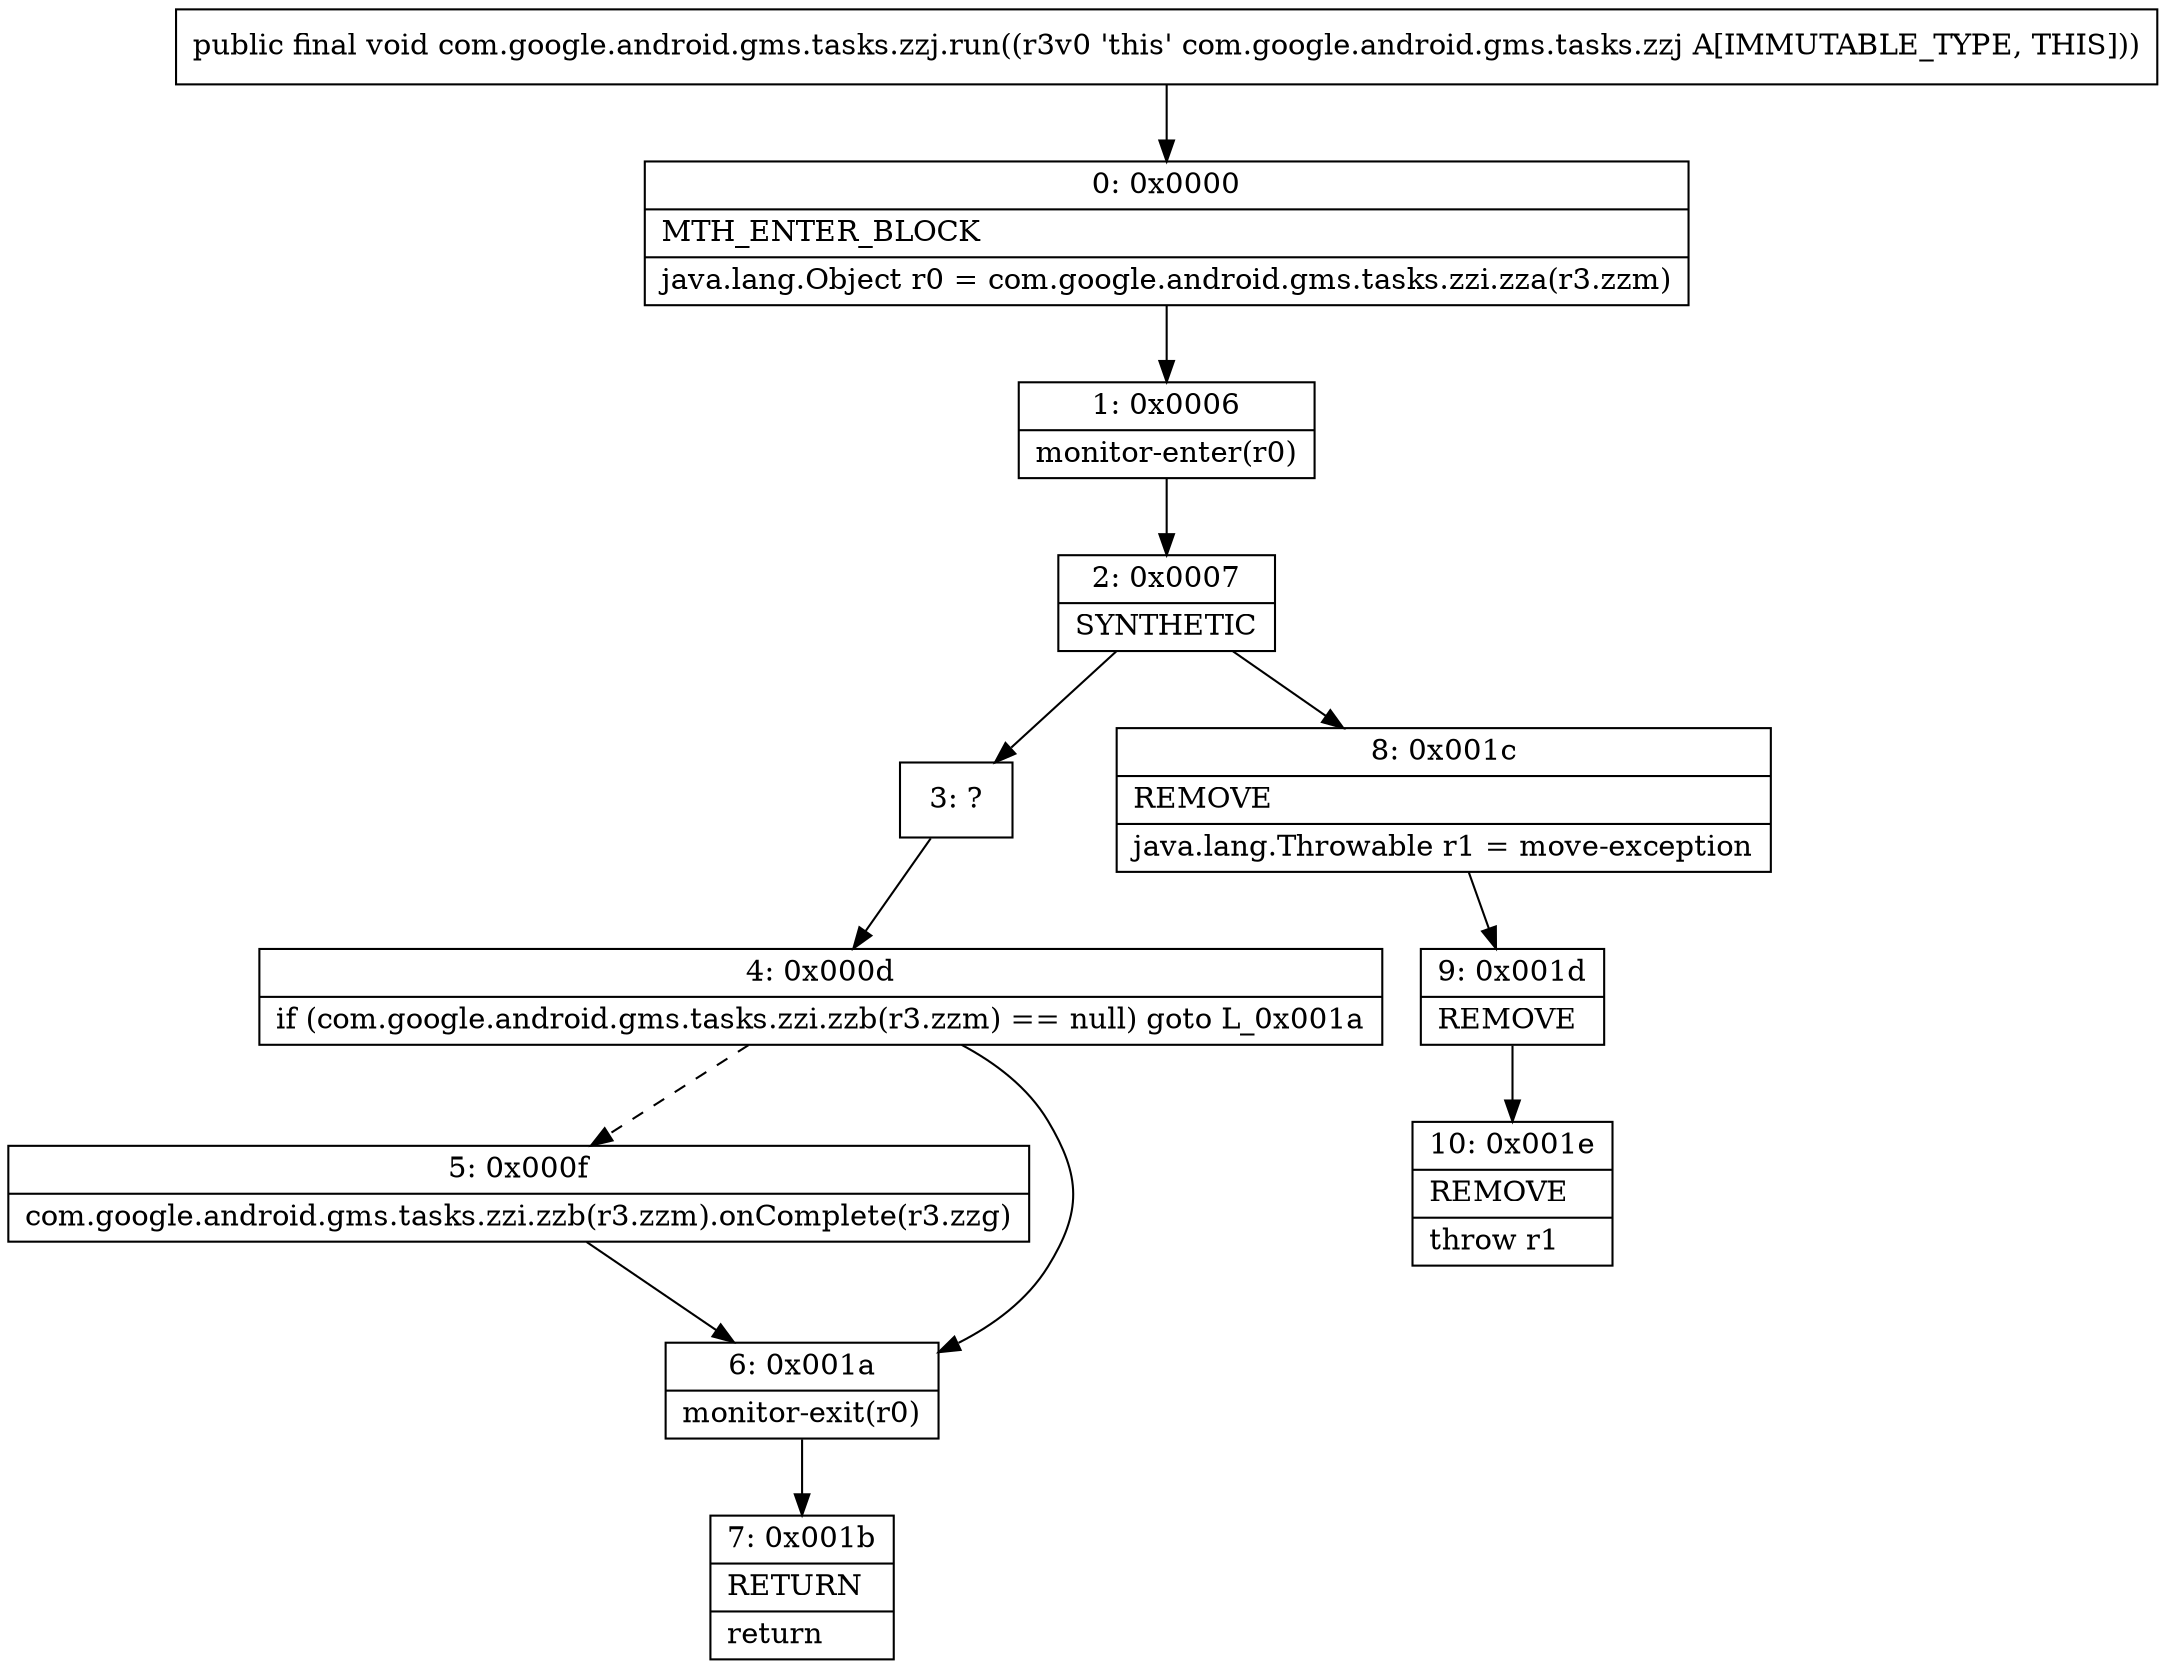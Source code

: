 digraph "CFG forcom.google.android.gms.tasks.zzj.run()V" {
Node_0 [shape=record,label="{0\:\ 0x0000|MTH_ENTER_BLOCK\l|java.lang.Object r0 = com.google.android.gms.tasks.zzi.zza(r3.zzm)\l}"];
Node_1 [shape=record,label="{1\:\ 0x0006|monitor\-enter(r0)\l}"];
Node_2 [shape=record,label="{2\:\ 0x0007|SYNTHETIC\l}"];
Node_3 [shape=record,label="{3\:\ ?}"];
Node_4 [shape=record,label="{4\:\ 0x000d|if (com.google.android.gms.tasks.zzi.zzb(r3.zzm) == null) goto L_0x001a\l}"];
Node_5 [shape=record,label="{5\:\ 0x000f|com.google.android.gms.tasks.zzi.zzb(r3.zzm).onComplete(r3.zzg)\l}"];
Node_6 [shape=record,label="{6\:\ 0x001a|monitor\-exit(r0)\l}"];
Node_7 [shape=record,label="{7\:\ 0x001b|RETURN\l|return\l}"];
Node_8 [shape=record,label="{8\:\ 0x001c|REMOVE\l|java.lang.Throwable r1 = move\-exception\l}"];
Node_9 [shape=record,label="{9\:\ 0x001d|REMOVE\l}"];
Node_10 [shape=record,label="{10\:\ 0x001e|REMOVE\l|throw r1\l}"];
MethodNode[shape=record,label="{public final void com.google.android.gms.tasks.zzj.run((r3v0 'this' com.google.android.gms.tasks.zzj A[IMMUTABLE_TYPE, THIS])) }"];
MethodNode -> Node_0;
Node_0 -> Node_1;
Node_1 -> Node_2;
Node_2 -> Node_3;
Node_2 -> Node_8;
Node_3 -> Node_4;
Node_4 -> Node_5[style=dashed];
Node_4 -> Node_6;
Node_5 -> Node_6;
Node_6 -> Node_7;
Node_8 -> Node_9;
Node_9 -> Node_10;
}

